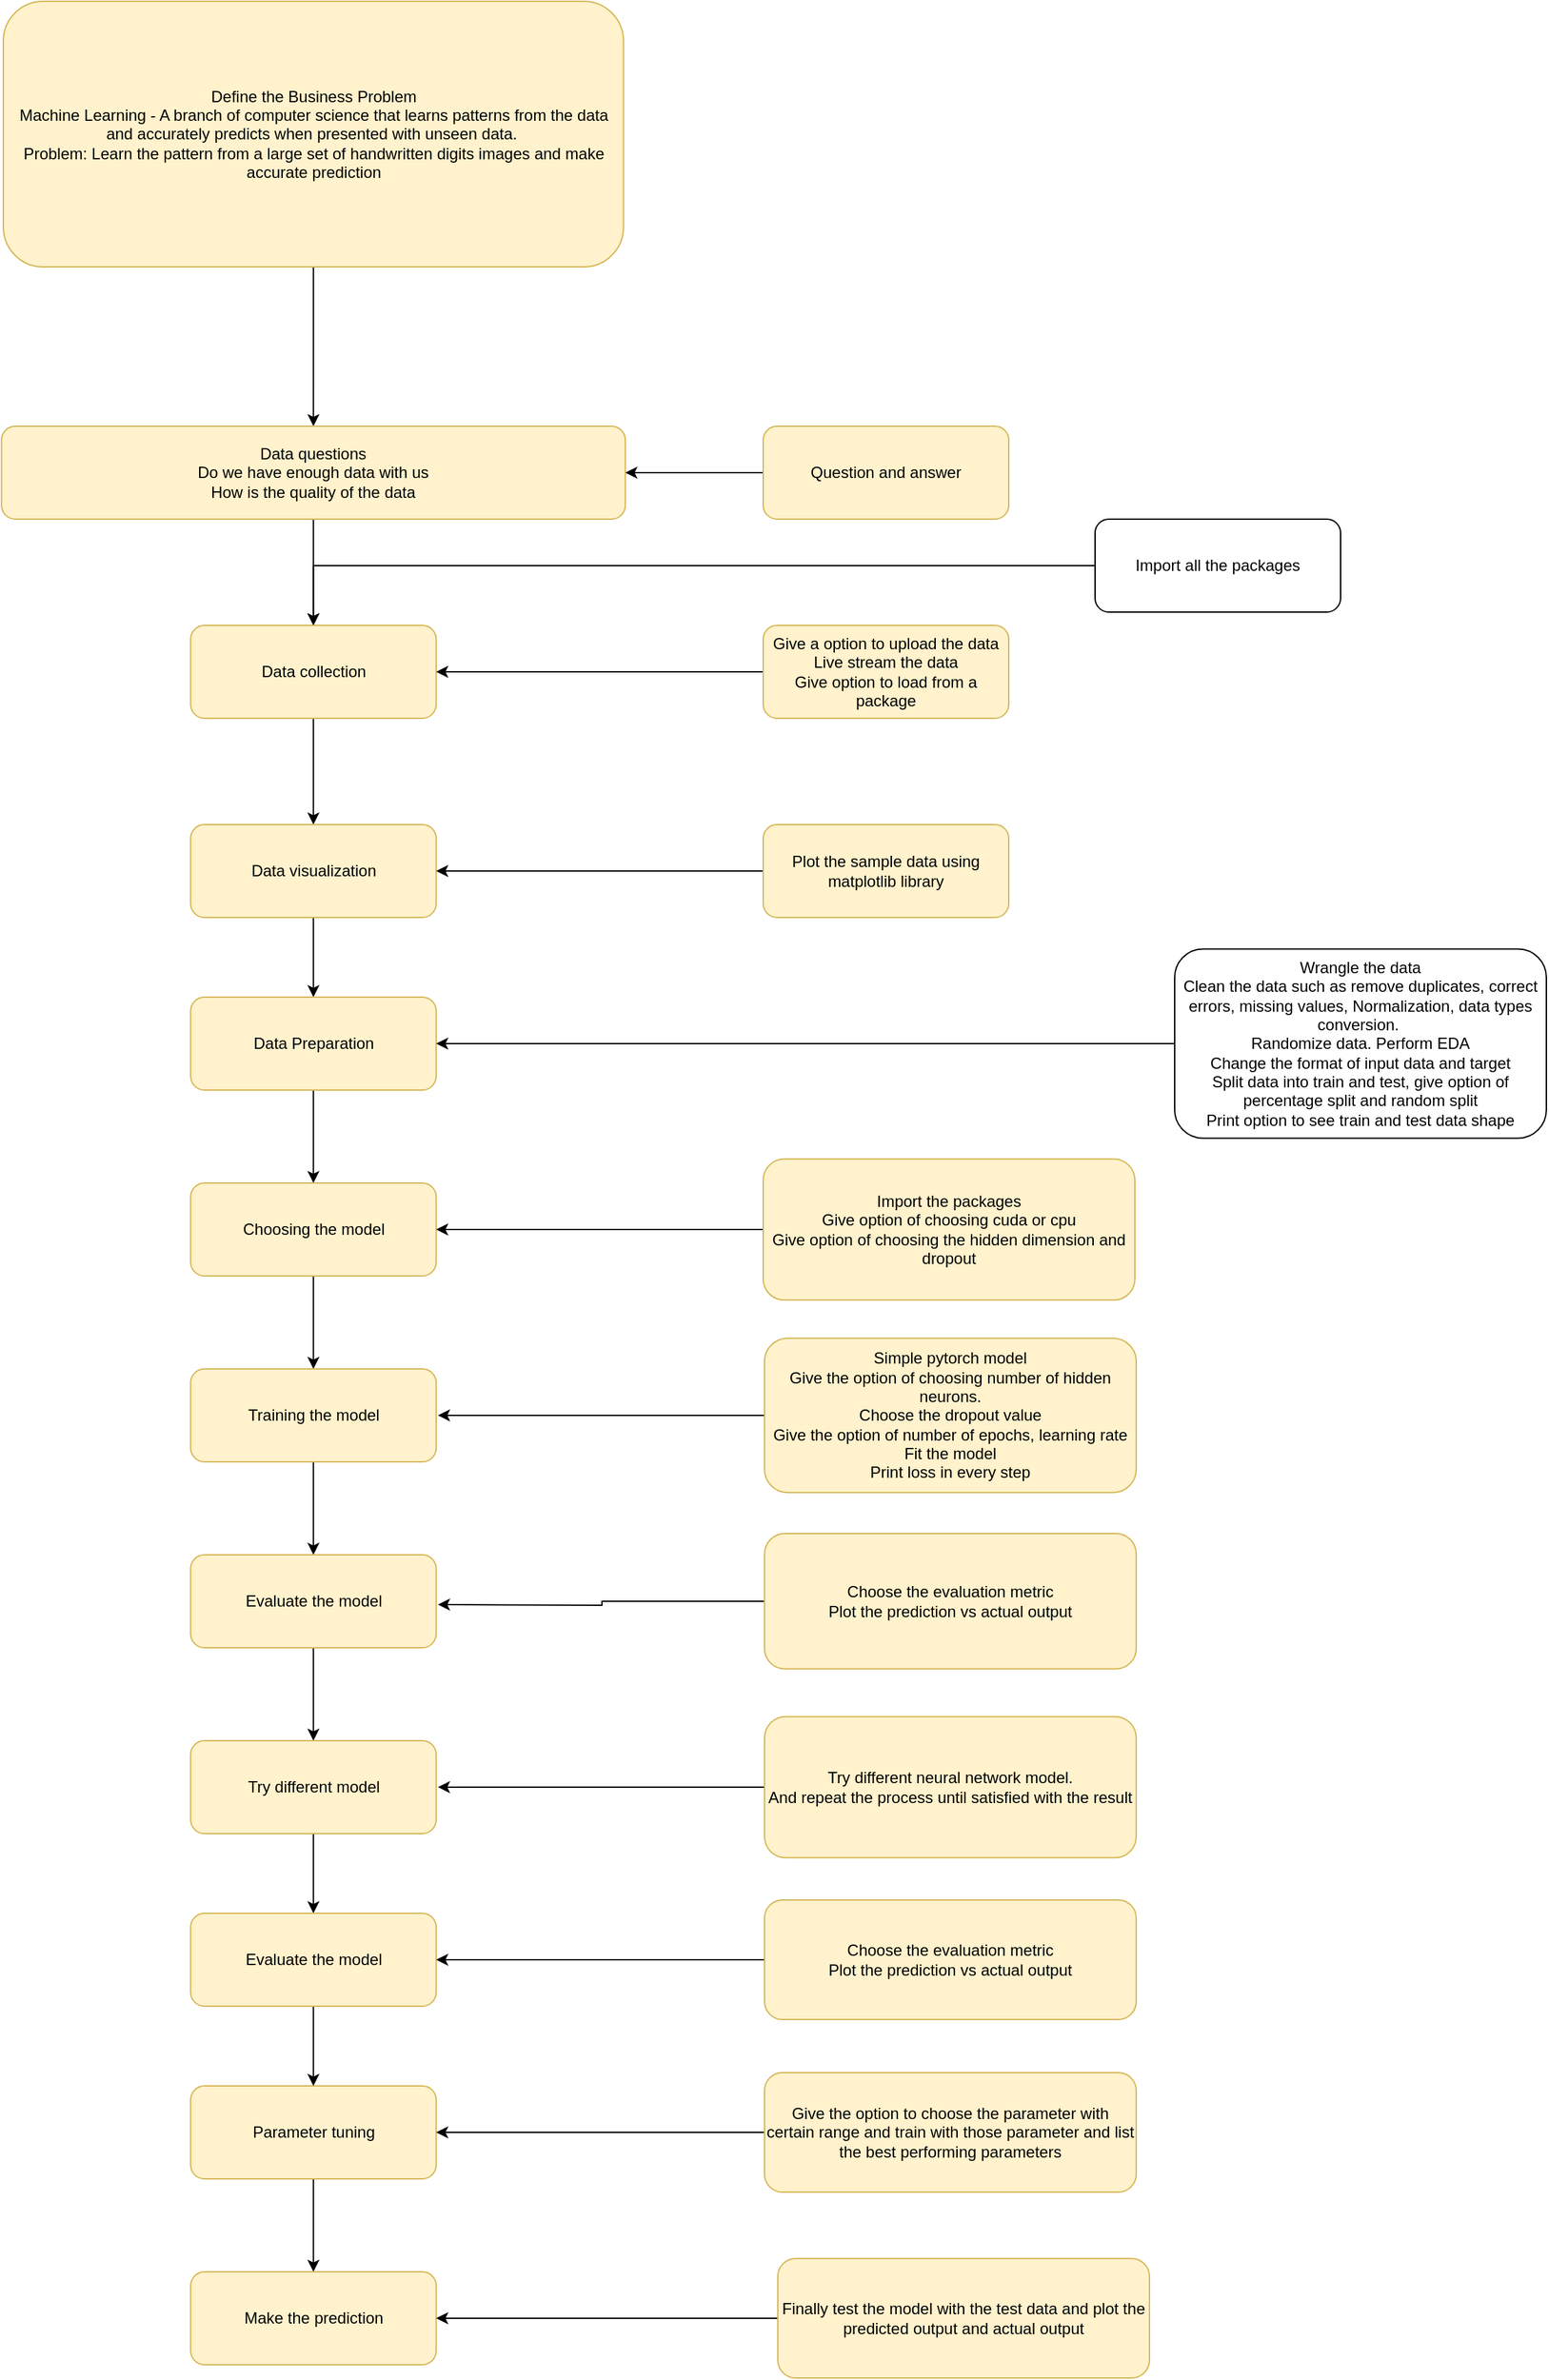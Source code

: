 <mxfile version="21.3.8" type="device">
  <diagram name="Page-1" id="SmsXyfJdwUF5adyl-eeP">
    <mxGraphModel dx="783" dy="1659" grid="1" gridSize="10" guides="1" tooltips="1" connect="1" arrows="1" fold="1" page="1" pageScale="1" pageWidth="850" pageHeight="1100" math="0" shadow="0">
      <root>
        <mxCell id="0" />
        <mxCell id="1" parent="0" />
        <mxCell id="GieXPxPeobN2TjCoTGMT-13" style="edgeStyle=orthogonalEdgeStyle;rounded=0;orthogonalLoop=1;jettySize=auto;html=1;entryX=0.5;entryY=0;entryDx=0;entryDy=0;" edge="1" parent="1" source="GieXPxPeobN2TjCoTGMT-1" target="GieXPxPeobN2TjCoTGMT-2">
          <mxGeometry relative="1" as="geometry" />
        </mxCell>
        <mxCell id="GieXPxPeobN2TjCoTGMT-1" value="Define the Business Problem&lt;br&gt;Machine Learning - A branch of computer science that learns patterns from the data and accurately predicts when presented with unseen data.&amp;nbsp;&lt;br&gt;Problem: Learn the pattern from a large set of handwritten digits images and make accurate prediction" style="rounded=1;whiteSpace=wrap;html=1;fillColor=#fff2cc;strokeColor=#d6b656;" vertex="1" parent="1">
          <mxGeometry x="207.51" y="-160" width="467.25" height="200" as="geometry" />
        </mxCell>
        <mxCell id="GieXPxPeobN2TjCoTGMT-14" style="edgeStyle=orthogonalEdgeStyle;rounded=0;orthogonalLoop=1;jettySize=auto;html=1;entryX=0.5;entryY=0;entryDx=0;entryDy=0;" edge="1" parent="1" source="GieXPxPeobN2TjCoTGMT-2" target="GieXPxPeobN2TjCoTGMT-3">
          <mxGeometry relative="1" as="geometry" />
        </mxCell>
        <mxCell id="GieXPxPeobN2TjCoTGMT-2" value="Data questions&lt;br&gt;Do we have enough data with us&lt;br&gt;How is the quality of the data" style="rounded=1;whiteSpace=wrap;html=1;fillColor=#fff2cc;strokeColor=#d6b656;" vertex="1" parent="1">
          <mxGeometry x="206.14" y="160" width="470" height="70" as="geometry" />
        </mxCell>
        <mxCell id="GieXPxPeobN2TjCoTGMT-19" style="edgeStyle=orthogonalEdgeStyle;rounded=0;orthogonalLoop=1;jettySize=auto;html=1;entryX=0.5;entryY=0;entryDx=0;entryDy=0;" edge="1" parent="1" source="GieXPxPeobN2TjCoTGMT-3" target="GieXPxPeobN2TjCoTGMT-4">
          <mxGeometry relative="1" as="geometry" />
        </mxCell>
        <mxCell id="GieXPxPeobN2TjCoTGMT-3" value="Data collection" style="rounded=1;whiteSpace=wrap;html=1;fillColor=#fff2cc;strokeColor=#d6b656;" vertex="1" parent="1">
          <mxGeometry x="348.63" y="310" width="185" height="70" as="geometry" />
        </mxCell>
        <mxCell id="GieXPxPeobN2TjCoTGMT-22" style="edgeStyle=orthogonalEdgeStyle;rounded=0;orthogonalLoop=1;jettySize=auto;html=1;entryX=0.5;entryY=0;entryDx=0;entryDy=0;" edge="1" parent="1" source="GieXPxPeobN2TjCoTGMT-4" target="GieXPxPeobN2TjCoTGMT-5">
          <mxGeometry relative="1" as="geometry" />
        </mxCell>
        <mxCell id="GieXPxPeobN2TjCoTGMT-4" value="Data visualization" style="rounded=1;whiteSpace=wrap;html=1;fillColor=#fff2cc;strokeColor=#d6b656;" vertex="1" parent="1">
          <mxGeometry x="348.63" y="460" width="185" height="70" as="geometry" />
        </mxCell>
        <mxCell id="GieXPxPeobN2TjCoTGMT-25" style="edgeStyle=orthogonalEdgeStyle;rounded=0;orthogonalLoop=1;jettySize=auto;html=1;entryX=0.5;entryY=0;entryDx=0;entryDy=0;" edge="1" parent="1" source="GieXPxPeobN2TjCoTGMT-5" target="GieXPxPeobN2TjCoTGMT-6">
          <mxGeometry relative="1" as="geometry" />
        </mxCell>
        <mxCell id="GieXPxPeobN2TjCoTGMT-5" value="Data Preparation" style="rounded=1;whiteSpace=wrap;html=1;fillColor=#fff2cc;strokeColor=#d6b656;" vertex="1" parent="1">
          <mxGeometry x="348.63" y="590" width="185" height="70" as="geometry" />
        </mxCell>
        <mxCell id="GieXPxPeobN2TjCoTGMT-30" style="edgeStyle=orthogonalEdgeStyle;rounded=0;orthogonalLoop=1;jettySize=auto;html=1;entryX=0.5;entryY=0;entryDx=0;entryDy=0;" edge="1" parent="1" source="GieXPxPeobN2TjCoTGMT-6" target="GieXPxPeobN2TjCoTGMT-7">
          <mxGeometry relative="1" as="geometry" />
        </mxCell>
        <mxCell id="GieXPxPeobN2TjCoTGMT-6" value="Choosing the model" style="rounded=1;whiteSpace=wrap;html=1;fillColor=#fff2cc;strokeColor=#d6b656;" vertex="1" parent="1">
          <mxGeometry x="348.63" y="730" width="185" height="70" as="geometry" />
        </mxCell>
        <mxCell id="GieXPxPeobN2TjCoTGMT-33" style="edgeStyle=orthogonalEdgeStyle;rounded=0;orthogonalLoop=1;jettySize=auto;html=1;entryX=0.5;entryY=0;entryDx=0;entryDy=0;" edge="1" parent="1" source="GieXPxPeobN2TjCoTGMT-7" target="GieXPxPeobN2TjCoTGMT-8">
          <mxGeometry relative="1" as="geometry" />
        </mxCell>
        <mxCell id="GieXPxPeobN2TjCoTGMT-7" value="Training the model" style="rounded=1;whiteSpace=wrap;html=1;fillColor=#fff2cc;strokeColor=#d6b656;" vertex="1" parent="1">
          <mxGeometry x="348.63" y="870" width="185" height="70" as="geometry" />
        </mxCell>
        <mxCell id="GieXPxPeobN2TjCoTGMT-36" value="" style="edgeStyle=orthogonalEdgeStyle;rounded=0;orthogonalLoop=1;jettySize=auto;html=1;" edge="1" parent="1" source="GieXPxPeobN2TjCoTGMT-8" target="GieXPxPeobN2TjCoTGMT-11">
          <mxGeometry relative="1" as="geometry" />
        </mxCell>
        <mxCell id="GieXPxPeobN2TjCoTGMT-8" value="Evaluate the model" style="rounded=1;whiteSpace=wrap;html=1;fillColor=#fff2cc;strokeColor=#d6b656;" vertex="1" parent="1">
          <mxGeometry x="348.63" y="1010" width="185" height="70" as="geometry" />
        </mxCell>
        <mxCell id="GieXPxPeobN2TjCoTGMT-46" style="edgeStyle=orthogonalEdgeStyle;rounded=0;orthogonalLoop=1;jettySize=auto;html=1;entryX=0.5;entryY=0;entryDx=0;entryDy=0;" edge="1" parent="1" source="GieXPxPeobN2TjCoTGMT-9" target="GieXPxPeobN2TjCoTGMT-10">
          <mxGeometry relative="1" as="geometry" />
        </mxCell>
        <mxCell id="GieXPxPeobN2TjCoTGMT-9" value="Parameter tuning" style="rounded=1;whiteSpace=wrap;html=1;fillColor=#fff2cc;strokeColor=#d6b656;" vertex="1" parent="1">
          <mxGeometry x="348.63" y="1410" width="185" height="70" as="geometry" />
        </mxCell>
        <mxCell id="GieXPxPeobN2TjCoTGMT-10" value="Make the prediction" style="rounded=1;whiteSpace=wrap;html=1;fillColor=#fff2cc;strokeColor=#d6b656;" vertex="1" parent="1">
          <mxGeometry x="348.64" y="1550" width="185" height="70" as="geometry" />
        </mxCell>
        <mxCell id="GieXPxPeobN2TjCoTGMT-41" style="edgeStyle=orthogonalEdgeStyle;rounded=0;orthogonalLoop=1;jettySize=auto;html=1;entryX=0.5;entryY=0;entryDx=0;entryDy=0;" edge="1" parent="1" source="GieXPxPeobN2TjCoTGMT-11" target="GieXPxPeobN2TjCoTGMT-12">
          <mxGeometry relative="1" as="geometry" />
        </mxCell>
        <mxCell id="GieXPxPeobN2TjCoTGMT-11" value="Try different model" style="rounded=1;whiteSpace=wrap;html=1;fillColor=#fff2cc;strokeColor=#d6b656;" vertex="1" parent="1">
          <mxGeometry x="348.63" y="1150" width="185" height="70" as="geometry" />
        </mxCell>
        <mxCell id="GieXPxPeobN2TjCoTGMT-42" style="edgeStyle=orthogonalEdgeStyle;rounded=0;orthogonalLoop=1;jettySize=auto;html=1;entryX=0.5;entryY=0;entryDx=0;entryDy=0;" edge="1" parent="1" source="GieXPxPeobN2TjCoTGMT-12" target="GieXPxPeobN2TjCoTGMT-9">
          <mxGeometry relative="1" as="geometry" />
        </mxCell>
        <mxCell id="GieXPxPeobN2TjCoTGMT-12" value="Evaluate the model" style="rounded=1;whiteSpace=wrap;html=1;fillColor=#fff2cc;strokeColor=#d6b656;" vertex="1" parent="1">
          <mxGeometry x="348.63" y="1280" width="185" height="70" as="geometry" />
        </mxCell>
        <mxCell id="GieXPxPeobN2TjCoTGMT-16" style="edgeStyle=orthogonalEdgeStyle;rounded=0;orthogonalLoop=1;jettySize=auto;html=1;entryX=1;entryY=0.5;entryDx=0;entryDy=0;" edge="1" parent="1" source="GieXPxPeobN2TjCoTGMT-15" target="GieXPxPeobN2TjCoTGMT-2">
          <mxGeometry relative="1" as="geometry" />
        </mxCell>
        <mxCell id="GieXPxPeobN2TjCoTGMT-15" value="Question and answer" style="rounded=1;whiteSpace=wrap;html=1;fillColor=#fff2cc;strokeColor=#d6b656;" vertex="1" parent="1">
          <mxGeometry x="780" y="160" width="185" height="70" as="geometry" />
        </mxCell>
        <mxCell id="GieXPxPeobN2TjCoTGMT-18" style="edgeStyle=orthogonalEdgeStyle;rounded=0;orthogonalLoop=1;jettySize=auto;html=1;entryX=1;entryY=0.5;entryDx=0;entryDy=0;" edge="1" parent="1" source="GieXPxPeobN2TjCoTGMT-17" target="GieXPxPeobN2TjCoTGMT-3">
          <mxGeometry relative="1" as="geometry" />
        </mxCell>
        <mxCell id="GieXPxPeobN2TjCoTGMT-17" value="Give a option to upload the data&lt;br&gt;Live stream the data&lt;br&gt;Give option to load from a package" style="rounded=1;whiteSpace=wrap;html=1;fillColor=#fff2cc;strokeColor=#d6b656;" vertex="1" parent="1">
          <mxGeometry x="780" y="310" width="185" height="70" as="geometry" />
        </mxCell>
        <mxCell id="GieXPxPeobN2TjCoTGMT-21" style="edgeStyle=orthogonalEdgeStyle;rounded=0;orthogonalLoop=1;jettySize=auto;html=1;entryX=1;entryY=0.5;entryDx=0;entryDy=0;" edge="1" parent="1" source="GieXPxPeobN2TjCoTGMT-20" target="GieXPxPeobN2TjCoTGMT-4">
          <mxGeometry relative="1" as="geometry" />
        </mxCell>
        <mxCell id="GieXPxPeobN2TjCoTGMT-20" value="Plot the sample data using matplotlib library&lt;br&gt;" style="rounded=1;whiteSpace=wrap;html=1;fillColor=#fff2cc;strokeColor=#d6b656;" vertex="1" parent="1">
          <mxGeometry x="780" y="460" width="185" height="70" as="geometry" />
        </mxCell>
        <mxCell id="GieXPxPeobN2TjCoTGMT-24" style="edgeStyle=orthogonalEdgeStyle;rounded=0;orthogonalLoop=1;jettySize=auto;html=1;" edge="1" parent="1" source="GieXPxPeobN2TjCoTGMT-23" target="GieXPxPeobN2TjCoTGMT-5">
          <mxGeometry relative="1" as="geometry" />
        </mxCell>
        <mxCell id="GieXPxPeobN2TjCoTGMT-23" value="Wrangle the data&lt;br&gt;Clean the data such as remove duplicates, correct errors, missing values, Normalization, data types conversion.&amp;nbsp;&lt;br&gt;Randomize data. Perform EDA&lt;br&gt;Change the format of input data and target&lt;br&gt;Split data into train and test, give option of percentage split and random split&lt;br&gt;Print option to see train and test data shape" style="rounded=1;whiteSpace=wrap;html=1;" vertex="1" parent="1">
          <mxGeometry x="1090" y="553.75" width="280" height="142.5" as="geometry" />
        </mxCell>
        <mxCell id="GieXPxPeobN2TjCoTGMT-27" style="edgeStyle=orthogonalEdgeStyle;rounded=0;orthogonalLoop=1;jettySize=auto;html=1;entryX=0.5;entryY=0;entryDx=0;entryDy=0;" edge="1" parent="1" source="GieXPxPeobN2TjCoTGMT-26" target="GieXPxPeobN2TjCoTGMT-3">
          <mxGeometry relative="1" as="geometry" />
        </mxCell>
        <mxCell id="GieXPxPeobN2TjCoTGMT-26" value="Import all the packages" style="rounded=1;whiteSpace=wrap;html=1;" vertex="1" parent="1">
          <mxGeometry x="1030" y="230" width="185" height="70" as="geometry" />
        </mxCell>
        <mxCell id="GieXPxPeobN2TjCoTGMT-29" style="edgeStyle=orthogonalEdgeStyle;rounded=0;orthogonalLoop=1;jettySize=auto;html=1;entryX=1;entryY=0.5;entryDx=0;entryDy=0;" edge="1" parent="1" source="GieXPxPeobN2TjCoTGMT-28" target="GieXPxPeobN2TjCoTGMT-6">
          <mxGeometry relative="1" as="geometry" />
        </mxCell>
        <mxCell id="GieXPxPeobN2TjCoTGMT-28" value="Import the packages&lt;br&gt;Give option of choosing cuda or cpu&lt;br&gt;Give option of choosing the hidden dimension and dropout" style="rounded=1;whiteSpace=wrap;html=1;fillColor=#fff2cc;strokeColor=#d6b656;" vertex="1" parent="1">
          <mxGeometry x="780" y="711.88" width="280" height="106.25" as="geometry" />
        </mxCell>
        <mxCell id="GieXPxPeobN2TjCoTGMT-31" style="edgeStyle=orthogonalEdgeStyle;rounded=0;orthogonalLoop=1;jettySize=auto;html=1;entryX=1;entryY=0.5;entryDx=0;entryDy=0;" edge="1" parent="1" source="GieXPxPeobN2TjCoTGMT-32">
          <mxGeometry relative="1" as="geometry">
            <mxPoint x="535" y="905" as="targetPoint" />
          </mxGeometry>
        </mxCell>
        <mxCell id="GieXPxPeobN2TjCoTGMT-32" value="Simple pytorch model&lt;br&gt;Give the option of choosing number of hidden neurons.&lt;br&gt;Choose the dropout value&lt;br&gt;Give the option of number of epochs, learning rate&lt;br&gt;Fit the model&lt;br&gt;Print loss in every step" style="rounded=1;whiteSpace=wrap;html=1;fillColor=#fff2cc;strokeColor=#d6b656;" vertex="1" parent="1">
          <mxGeometry x="781" y="846.88" width="280" height="116.25" as="geometry" />
        </mxCell>
        <mxCell id="GieXPxPeobN2TjCoTGMT-34" style="edgeStyle=orthogonalEdgeStyle;rounded=0;orthogonalLoop=1;jettySize=auto;html=1;entryX=1;entryY=0.5;entryDx=0;entryDy=0;" edge="1" parent="1" source="GieXPxPeobN2TjCoTGMT-35">
          <mxGeometry relative="1" as="geometry">
            <mxPoint x="535" y="1047.5" as="targetPoint" />
          </mxGeometry>
        </mxCell>
        <mxCell id="GieXPxPeobN2TjCoTGMT-35" value="Choose the evaluation metric&lt;br&gt;Plot the prediction vs actual output" style="rounded=1;whiteSpace=wrap;html=1;fillColor=#fff2cc;strokeColor=#d6b656;" vertex="1" parent="1">
          <mxGeometry x="781" y="994.06" width="280" height="101.87" as="geometry" />
        </mxCell>
        <mxCell id="GieXPxPeobN2TjCoTGMT-37" style="edgeStyle=orthogonalEdgeStyle;rounded=0;orthogonalLoop=1;jettySize=auto;html=1;entryX=1;entryY=0.5;entryDx=0;entryDy=0;" edge="1" parent="1" source="GieXPxPeobN2TjCoTGMT-38">
          <mxGeometry relative="1" as="geometry">
            <mxPoint x="535" y="1185" as="targetPoint" />
          </mxGeometry>
        </mxCell>
        <mxCell id="GieXPxPeobN2TjCoTGMT-38" value="Try different neural network model.&lt;br&gt;And repeat the process until satisfied with the result" style="rounded=1;whiteSpace=wrap;html=1;fillColor=#fff2cc;strokeColor=#d6b656;" vertex="1" parent="1">
          <mxGeometry x="781" y="1131.88" width="280" height="106.25" as="geometry" />
        </mxCell>
        <mxCell id="GieXPxPeobN2TjCoTGMT-40" style="edgeStyle=orthogonalEdgeStyle;rounded=0;orthogonalLoop=1;jettySize=auto;html=1;entryX=1;entryY=0.5;entryDx=0;entryDy=0;" edge="1" parent="1" source="GieXPxPeobN2TjCoTGMT-39" target="GieXPxPeobN2TjCoTGMT-12">
          <mxGeometry relative="1" as="geometry" />
        </mxCell>
        <mxCell id="GieXPxPeobN2TjCoTGMT-39" value="Choose the evaluation metric&lt;br&gt;Plot the prediction vs actual output" style="rounded=1;whiteSpace=wrap;html=1;fillColor=#fff2cc;strokeColor=#d6b656;" vertex="1" parent="1">
          <mxGeometry x="781" y="1270" width="280" height="90" as="geometry" />
        </mxCell>
        <mxCell id="GieXPxPeobN2TjCoTGMT-44" style="edgeStyle=orthogonalEdgeStyle;rounded=0;orthogonalLoop=1;jettySize=auto;html=1;entryX=1;entryY=0.5;entryDx=0;entryDy=0;" edge="1" parent="1" source="GieXPxPeobN2TjCoTGMT-43" target="GieXPxPeobN2TjCoTGMT-9">
          <mxGeometry relative="1" as="geometry" />
        </mxCell>
        <mxCell id="GieXPxPeobN2TjCoTGMT-43" value="Give the option to choose the parameter with certain range and train with those parameter and list the best performing parameters" style="rounded=1;whiteSpace=wrap;html=1;fillColor=#fff2cc;strokeColor=#d6b656;" vertex="1" parent="1">
          <mxGeometry x="781" y="1400" width="280" height="90" as="geometry" />
        </mxCell>
        <mxCell id="GieXPxPeobN2TjCoTGMT-48" style="edgeStyle=orthogonalEdgeStyle;rounded=0;orthogonalLoop=1;jettySize=auto;html=1;" edge="1" parent="1" source="GieXPxPeobN2TjCoTGMT-47" target="GieXPxPeobN2TjCoTGMT-10">
          <mxGeometry relative="1" as="geometry" />
        </mxCell>
        <mxCell id="GieXPxPeobN2TjCoTGMT-47" value="Finally test the model with the test data and plot the predicted output and actual output" style="rounded=1;whiteSpace=wrap;html=1;fillColor=#fff2cc;strokeColor=#d6b656;" vertex="1" parent="1">
          <mxGeometry x="791" y="1540" width="280" height="90" as="geometry" />
        </mxCell>
      </root>
    </mxGraphModel>
  </diagram>
</mxfile>
